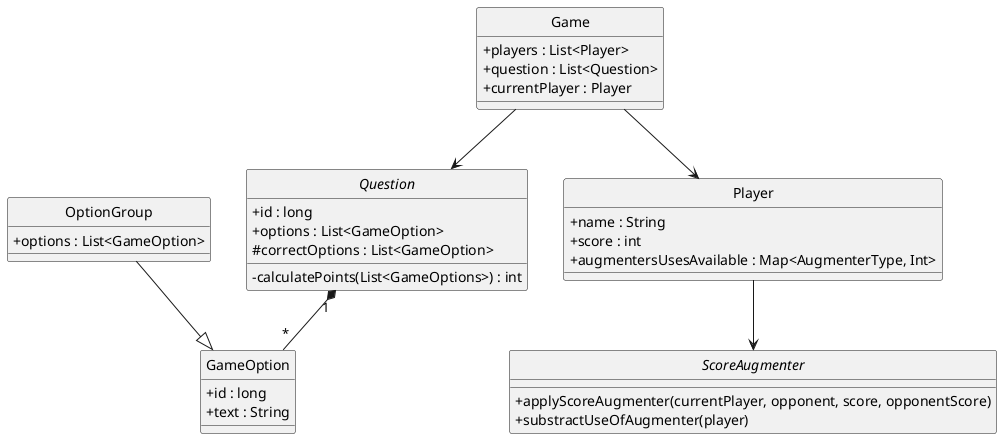 @startuml DiagramaUML-Clases-TP2
hide circle
skinparam classAttributeIconSize 0

abstract Question{
    + id : long
    + options : List<GameOption>
    # correctOptions : List<GameOption>
    - calculatePoints(List<GameOptions>) : int
}

class GameOption{
    + id : long
	+ text : String
}

class OptionGroup{
    + options : List<GameOption>
}

class Game{
    + players : List<Player>
	+ question : List<Question>
	+ currentPlayer : Player
}

class Player{
    + name : String
	+ score : int
	+ augmentersUsesAvailable : Map<AugmenterType, Int>

}

abstract ScoreAugmenter{
    + applyScoreAugmenter(currentPlayer, opponent, score, opponentScore)
    + substractUseOfAugmenter(player)
}


Game  -->  Question
Game -->  Player

OptionGroup --|> GameOption

Player --> ScoreAugmenter

Question "1"*--"*" GameOption

@enduml
